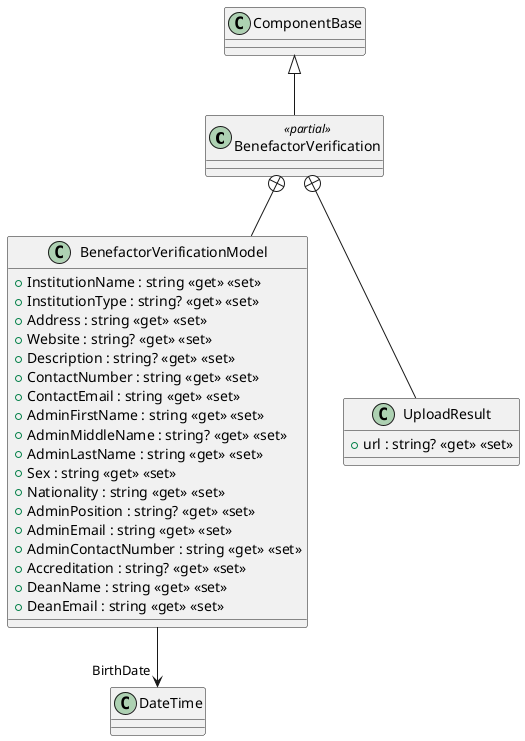 @startuml
class BenefactorVerification <<partial>> {
}
class BenefactorVerificationModel {
    + InstitutionName : string <<get>> <<set>>
    + InstitutionType : string? <<get>> <<set>>
    + Address : string <<get>> <<set>>
    + Website : string? <<get>> <<set>>
    + Description : string? <<get>> <<set>>
    + ContactNumber : string <<get>> <<set>>
    + ContactEmail : string <<get>> <<set>>
    + AdminFirstName : string <<get>> <<set>>
    + AdminMiddleName : string? <<get>> <<set>>
    + AdminLastName : string <<get>> <<set>>
    + Sex : string <<get>> <<set>>
    + Nationality : string <<get>> <<set>>
    + AdminPosition : string? <<get>> <<set>>
    + AdminEmail : string <<get>> <<set>>
    + AdminContactNumber : string <<get>> <<set>>
    + Accreditation : string? <<get>> <<set>>
    + DeanName : string <<get>> <<set>>
    + DeanEmail : string <<get>> <<set>>
}
class UploadResult {
    + url : string? <<get>> <<set>>
}
ComponentBase <|-- BenefactorVerification
BenefactorVerification +-- BenefactorVerificationModel
BenefactorVerificationModel --> "BirthDate" DateTime
BenefactorVerification +-- UploadResult
@enduml
